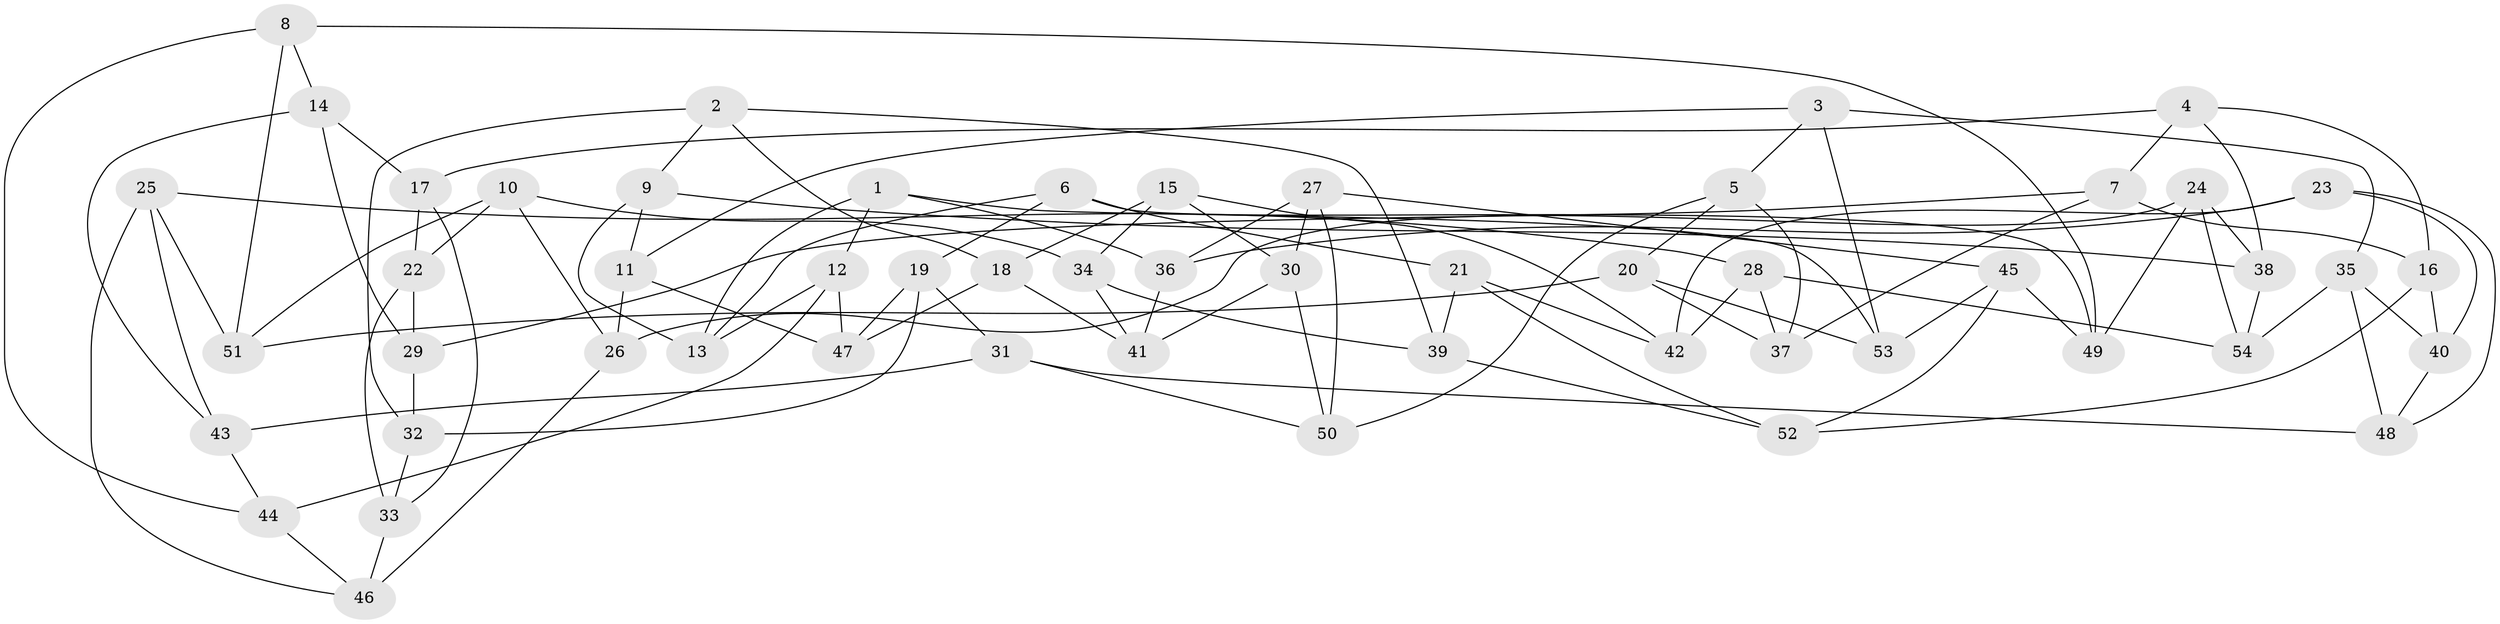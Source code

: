 // coarse degree distribution, {5: 0.16216216216216217, 6: 0.2702702702702703, 4: 0.4594594594594595, 3: 0.10810810810810811}
// Generated by graph-tools (version 1.1) at 2025/24/03/03/25 07:24:27]
// undirected, 54 vertices, 108 edges
graph export_dot {
graph [start="1"]
  node [color=gray90,style=filled];
  1;
  2;
  3;
  4;
  5;
  6;
  7;
  8;
  9;
  10;
  11;
  12;
  13;
  14;
  15;
  16;
  17;
  18;
  19;
  20;
  21;
  22;
  23;
  24;
  25;
  26;
  27;
  28;
  29;
  30;
  31;
  32;
  33;
  34;
  35;
  36;
  37;
  38;
  39;
  40;
  41;
  42;
  43;
  44;
  45;
  46;
  47;
  48;
  49;
  50;
  51;
  52;
  53;
  54;
  1 -- 36;
  1 -- 53;
  1 -- 12;
  1 -- 13;
  2 -- 18;
  2 -- 39;
  2 -- 9;
  2 -- 32;
  3 -- 35;
  3 -- 5;
  3 -- 53;
  3 -- 11;
  4 -- 38;
  4 -- 7;
  4 -- 17;
  4 -- 16;
  5 -- 37;
  5 -- 20;
  5 -- 50;
  6 -- 19;
  6 -- 21;
  6 -- 49;
  6 -- 13;
  7 -- 37;
  7 -- 29;
  7 -- 16;
  8 -- 14;
  8 -- 51;
  8 -- 44;
  8 -- 49;
  9 -- 11;
  9 -- 38;
  9 -- 13;
  10 -- 22;
  10 -- 34;
  10 -- 51;
  10 -- 26;
  11 -- 47;
  11 -- 26;
  12 -- 44;
  12 -- 13;
  12 -- 47;
  14 -- 43;
  14 -- 17;
  14 -- 29;
  15 -- 18;
  15 -- 30;
  15 -- 34;
  15 -- 42;
  16 -- 40;
  16 -- 52;
  17 -- 33;
  17 -- 22;
  18 -- 47;
  18 -- 41;
  19 -- 31;
  19 -- 32;
  19 -- 47;
  20 -- 51;
  20 -- 37;
  20 -- 53;
  21 -- 39;
  21 -- 42;
  21 -- 52;
  22 -- 33;
  22 -- 29;
  23 -- 36;
  23 -- 40;
  23 -- 42;
  23 -- 48;
  24 -- 49;
  24 -- 38;
  24 -- 54;
  24 -- 26;
  25 -- 51;
  25 -- 46;
  25 -- 28;
  25 -- 43;
  26 -- 46;
  27 -- 30;
  27 -- 50;
  27 -- 45;
  27 -- 36;
  28 -- 54;
  28 -- 42;
  28 -- 37;
  29 -- 32;
  30 -- 50;
  30 -- 41;
  31 -- 43;
  31 -- 48;
  31 -- 50;
  32 -- 33;
  33 -- 46;
  34 -- 41;
  34 -- 39;
  35 -- 40;
  35 -- 54;
  35 -- 48;
  36 -- 41;
  38 -- 54;
  39 -- 52;
  40 -- 48;
  43 -- 44;
  44 -- 46;
  45 -- 49;
  45 -- 52;
  45 -- 53;
}
